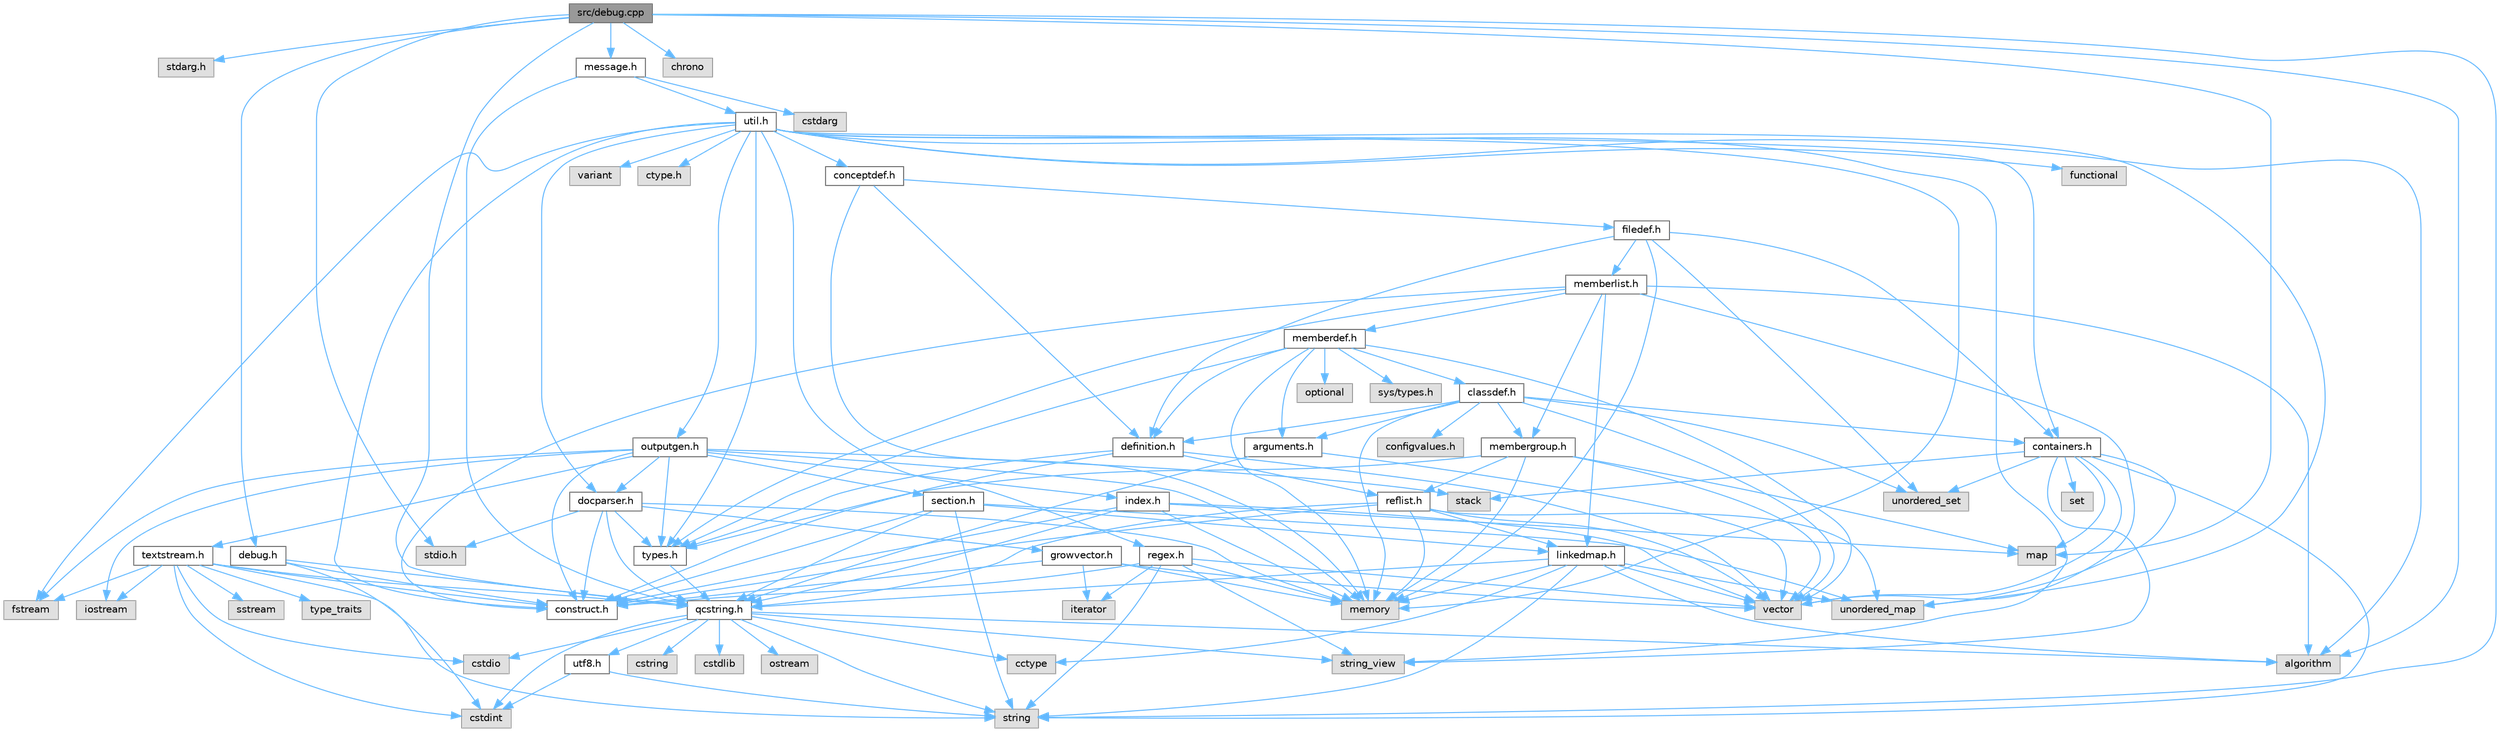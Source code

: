 digraph "src/debug.cpp"
{
 // INTERACTIVE_SVG=YES
 // LATEX_PDF_SIZE
  bgcolor="transparent";
  edge [fontname=Helvetica,fontsize=10,labelfontname=Helvetica,labelfontsize=10];
  node [fontname=Helvetica,fontsize=10,shape=box,height=0.2,width=0.4];
  Node1 [id="Node000001",label="src/debug.cpp",height=0.2,width=0.4,color="gray40", fillcolor="grey60", style="filled", fontcolor="black",tooltip=" "];
  Node1 -> Node2 [id="edge1_Node000001_Node000002",color="steelblue1",style="solid",tooltip=" "];
  Node2 [id="Node000002",label="stdarg.h",height=0.2,width=0.4,color="grey60", fillcolor="#E0E0E0", style="filled",tooltip=" "];
  Node1 -> Node3 [id="edge2_Node000001_Node000003",color="steelblue1",style="solid",tooltip=" "];
  Node3 [id="Node000003",label="algorithm",height=0.2,width=0.4,color="grey60", fillcolor="#E0E0E0", style="filled",tooltip=" "];
  Node1 -> Node4 [id="edge3_Node000001_Node000004",color="steelblue1",style="solid",tooltip=" "];
  Node4 [id="Node000004",label="stdio.h",height=0.2,width=0.4,color="grey60", fillcolor="#E0E0E0", style="filled",tooltip=" "];
  Node1 -> Node5 [id="edge4_Node000001_Node000005",color="steelblue1",style="solid",tooltip=" "];
  Node5 [id="Node000005",label="map",height=0.2,width=0.4,color="grey60", fillcolor="#E0E0E0", style="filled",tooltip=" "];
  Node1 -> Node6 [id="edge5_Node000001_Node000006",color="steelblue1",style="solid",tooltip=" "];
  Node6 [id="Node000006",label="string",height=0.2,width=0.4,color="grey60", fillcolor="#E0E0E0", style="filled",tooltip=" "];
  Node1 -> Node7 [id="edge6_Node000001_Node000007",color="steelblue1",style="solid",tooltip=" "];
  Node7 [id="Node000007",label="chrono",height=0.2,width=0.4,color="grey60", fillcolor="#E0E0E0", style="filled",tooltip=" "];
  Node1 -> Node8 [id="edge7_Node000001_Node000008",color="steelblue1",style="solid",tooltip=" "];
  Node8 [id="Node000008",label="debug.h",height=0.2,width=0.4,color="grey40", fillcolor="white", style="filled",URL="$db/d16/debug_8h.html",tooltip=" "];
  Node8 -> Node9 [id="edge8_Node000008_Node000009",color="steelblue1",style="solid",tooltip=" "];
  Node9 [id="Node000009",label="cstdint",height=0.2,width=0.4,color="grey60", fillcolor="#E0E0E0", style="filled",tooltip=" "];
  Node8 -> Node10 [id="edge9_Node000008_Node000010",color="steelblue1",style="solid",tooltip=" "];
  Node10 [id="Node000010",label="qcstring.h",height=0.2,width=0.4,color="grey40", fillcolor="white", style="filled",URL="$d7/d5c/qcstring_8h.html",tooltip=" "];
  Node10 -> Node6 [id="edge10_Node000010_Node000006",color="steelblue1",style="solid",tooltip=" "];
  Node10 -> Node11 [id="edge11_Node000010_Node000011",color="steelblue1",style="solid",tooltip=" "];
  Node11 [id="Node000011",label="string_view",height=0.2,width=0.4,color="grey60", fillcolor="#E0E0E0", style="filled",tooltip=" "];
  Node10 -> Node3 [id="edge12_Node000010_Node000003",color="steelblue1",style="solid",tooltip=" "];
  Node10 -> Node12 [id="edge13_Node000010_Node000012",color="steelblue1",style="solid",tooltip=" "];
  Node12 [id="Node000012",label="cctype",height=0.2,width=0.4,color="grey60", fillcolor="#E0E0E0", style="filled",tooltip=" "];
  Node10 -> Node13 [id="edge14_Node000010_Node000013",color="steelblue1",style="solid",tooltip=" "];
  Node13 [id="Node000013",label="cstring",height=0.2,width=0.4,color="grey60", fillcolor="#E0E0E0", style="filled",tooltip=" "];
  Node10 -> Node14 [id="edge15_Node000010_Node000014",color="steelblue1",style="solid",tooltip=" "];
  Node14 [id="Node000014",label="cstdio",height=0.2,width=0.4,color="grey60", fillcolor="#E0E0E0", style="filled",tooltip=" "];
  Node10 -> Node15 [id="edge16_Node000010_Node000015",color="steelblue1",style="solid",tooltip=" "];
  Node15 [id="Node000015",label="cstdlib",height=0.2,width=0.4,color="grey60", fillcolor="#E0E0E0", style="filled",tooltip=" "];
  Node10 -> Node9 [id="edge17_Node000010_Node000009",color="steelblue1",style="solid",tooltip=" "];
  Node10 -> Node16 [id="edge18_Node000010_Node000016",color="steelblue1",style="solid",tooltip=" "];
  Node16 [id="Node000016",label="ostream",height=0.2,width=0.4,color="grey60", fillcolor="#E0E0E0", style="filled",tooltip=" "];
  Node10 -> Node17 [id="edge19_Node000010_Node000017",color="steelblue1",style="solid",tooltip=" "];
  Node17 [id="Node000017",label="utf8.h",height=0.2,width=0.4,color="grey40", fillcolor="white", style="filled",URL="$db/d7c/utf8_8h.html",tooltip="Various UTF8 related helper functions."];
  Node17 -> Node9 [id="edge20_Node000017_Node000009",color="steelblue1",style="solid",tooltip=" "];
  Node17 -> Node6 [id="edge21_Node000017_Node000006",color="steelblue1",style="solid",tooltip=" "];
  Node8 -> Node18 [id="edge22_Node000008_Node000018",color="steelblue1",style="solid",tooltip=" "];
  Node18 [id="Node000018",label="construct.h",height=0.2,width=0.4,color="grey40", fillcolor="white", style="filled",URL="$d7/dfc/construct_8h.html",tooltip=" "];
  Node1 -> Node19 [id="edge23_Node000001_Node000019",color="steelblue1",style="solid",tooltip=" "];
  Node19 [id="Node000019",label="message.h",height=0.2,width=0.4,color="grey40", fillcolor="white", style="filled",URL="$d2/d0d/message_8h.html",tooltip=" "];
  Node19 -> Node20 [id="edge24_Node000019_Node000020",color="steelblue1",style="solid",tooltip=" "];
  Node20 [id="Node000020",label="cstdarg",height=0.2,width=0.4,color="grey60", fillcolor="#E0E0E0", style="filled",tooltip=" "];
  Node19 -> Node10 [id="edge25_Node000019_Node000010",color="steelblue1",style="solid",tooltip=" "];
  Node19 -> Node21 [id="edge26_Node000019_Node000021",color="steelblue1",style="solid",tooltip=" "];
  Node21 [id="Node000021",label="util.h",height=0.2,width=0.4,color="grey40", fillcolor="white", style="filled",URL="$d8/d3c/util_8h.html",tooltip="A bunch of utility functions."];
  Node21 -> Node22 [id="edge27_Node000021_Node000022",color="steelblue1",style="solid",tooltip=" "];
  Node22 [id="Node000022",label="memory",height=0.2,width=0.4,color="grey60", fillcolor="#E0E0E0", style="filled",tooltip=" "];
  Node21 -> Node23 [id="edge28_Node000021_Node000023",color="steelblue1",style="solid",tooltip=" "];
  Node23 [id="Node000023",label="unordered_map",height=0.2,width=0.4,color="grey60", fillcolor="#E0E0E0", style="filled",tooltip=" "];
  Node21 -> Node3 [id="edge29_Node000021_Node000003",color="steelblue1",style="solid",tooltip=" "];
  Node21 -> Node24 [id="edge30_Node000021_Node000024",color="steelblue1",style="solid",tooltip=" "];
  Node24 [id="Node000024",label="functional",height=0.2,width=0.4,color="grey60", fillcolor="#E0E0E0", style="filled",tooltip=" "];
  Node21 -> Node25 [id="edge31_Node000021_Node000025",color="steelblue1",style="solid",tooltip=" "];
  Node25 [id="Node000025",label="fstream",height=0.2,width=0.4,color="grey60", fillcolor="#E0E0E0", style="filled",tooltip=" "];
  Node21 -> Node26 [id="edge32_Node000021_Node000026",color="steelblue1",style="solid",tooltip=" "];
  Node26 [id="Node000026",label="variant",height=0.2,width=0.4,color="grey60", fillcolor="#E0E0E0", style="filled",tooltip=" "];
  Node21 -> Node11 [id="edge33_Node000021_Node000011",color="steelblue1",style="solid",tooltip=" "];
  Node21 -> Node27 [id="edge34_Node000021_Node000027",color="steelblue1",style="solid",tooltip=" "];
  Node27 [id="Node000027",label="ctype.h",height=0.2,width=0.4,color="grey60", fillcolor="#E0E0E0", style="filled",tooltip=" "];
  Node21 -> Node28 [id="edge35_Node000021_Node000028",color="steelblue1",style="solid",tooltip=" "];
  Node28 [id="Node000028",label="types.h",height=0.2,width=0.4,color="grey40", fillcolor="white", style="filled",URL="$d9/d49/types_8h.html",tooltip="This file contains a number of basic enums and types."];
  Node28 -> Node10 [id="edge36_Node000028_Node000010",color="steelblue1",style="solid",tooltip=" "];
  Node21 -> Node29 [id="edge37_Node000021_Node000029",color="steelblue1",style="solid",tooltip=" "];
  Node29 [id="Node000029",label="docparser.h",height=0.2,width=0.4,color="grey40", fillcolor="white", style="filled",URL="$de/d9c/docparser_8h.html",tooltip=" "];
  Node29 -> Node4 [id="edge38_Node000029_Node000004",color="steelblue1",style="solid",tooltip=" "];
  Node29 -> Node22 [id="edge39_Node000029_Node000022",color="steelblue1",style="solid",tooltip=" "];
  Node29 -> Node10 [id="edge40_Node000029_Node000010",color="steelblue1",style="solid",tooltip=" "];
  Node29 -> Node30 [id="edge41_Node000029_Node000030",color="steelblue1",style="solid",tooltip=" "];
  Node30 [id="Node000030",label="growvector.h",height=0.2,width=0.4,color="grey40", fillcolor="white", style="filled",URL="$d7/d50/growvector_8h.html",tooltip=" "];
  Node30 -> Node31 [id="edge42_Node000030_Node000031",color="steelblue1",style="solid",tooltip=" "];
  Node31 [id="Node000031",label="vector",height=0.2,width=0.4,color="grey60", fillcolor="#E0E0E0", style="filled",tooltip=" "];
  Node30 -> Node22 [id="edge43_Node000030_Node000022",color="steelblue1",style="solid",tooltip=" "];
  Node30 -> Node32 [id="edge44_Node000030_Node000032",color="steelblue1",style="solid",tooltip=" "];
  Node32 [id="Node000032",label="iterator",height=0.2,width=0.4,color="grey60", fillcolor="#E0E0E0", style="filled",tooltip=" "];
  Node30 -> Node18 [id="edge45_Node000030_Node000018",color="steelblue1",style="solid",tooltip=" "];
  Node29 -> Node18 [id="edge46_Node000029_Node000018",color="steelblue1",style="solid",tooltip=" "];
  Node29 -> Node28 [id="edge47_Node000029_Node000028",color="steelblue1",style="solid",tooltip=" "];
  Node21 -> Node33 [id="edge48_Node000021_Node000033",color="steelblue1",style="solid",tooltip=" "];
  Node33 [id="Node000033",label="containers.h",height=0.2,width=0.4,color="grey40", fillcolor="white", style="filled",URL="$d5/d75/containers_8h.html",tooltip=" "];
  Node33 -> Node31 [id="edge49_Node000033_Node000031",color="steelblue1",style="solid",tooltip=" "];
  Node33 -> Node6 [id="edge50_Node000033_Node000006",color="steelblue1",style="solid",tooltip=" "];
  Node33 -> Node11 [id="edge51_Node000033_Node000011",color="steelblue1",style="solid",tooltip=" "];
  Node33 -> Node34 [id="edge52_Node000033_Node000034",color="steelblue1",style="solid",tooltip=" "];
  Node34 [id="Node000034",label="set",height=0.2,width=0.4,color="grey60", fillcolor="#E0E0E0", style="filled",tooltip=" "];
  Node33 -> Node5 [id="edge53_Node000033_Node000005",color="steelblue1",style="solid",tooltip=" "];
  Node33 -> Node35 [id="edge54_Node000033_Node000035",color="steelblue1",style="solid",tooltip=" "];
  Node35 [id="Node000035",label="unordered_set",height=0.2,width=0.4,color="grey60", fillcolor="#E0E0E0", style="filled",tooltip=" "];
  Node33 -> Node23 [id="edge55_Node000033_Node000023",color="steelblue1",style="solid",tooltip=" "];
  Node33 -> Node36 [id="edge56_Node000033_Node000036",color="steelblue1",style="solid",tooltip=" "];
  Node36 [id="Node000036",label="stack",height=0.2,width=0.4,color="grey60", fillcolor="#E0E0E0", style="filled",tooltip=" "];
  Node21 -> Node37 [id="edge57_Node000021_Node000037",color="steelblue1",style="solid",tooltip=" "];
  Node37 [id="Node000037",label="outputgen.h",height=0.2,width=0.4,color="grey40", fillcolor="white", style="filled",URL="$df/d06/outputgen_8h.html",tooltip=" "];
  Node37 -> Node22 [id="edge58_Node000037_Node000022",color="steelblue1",style="solid",tooltip=" "];
  Node37 -> Node36 [id="edge59_Node000037_Node000036",color="steelblue1",style="solid",tooltip=" "];
  Node37 -> Node38 [id="edge60_Node000037_Node000038",color="steelblue1",style="solid",tooltip=" "];
  Node38 [id="Node000038",label="iostream",height=0.2,width=0.4,color="grey60", fillcolor="#E0E0E0", style="filled",tooltip=" "];
  Node37 -> Node25 [id="edge61_Node000037_Node000025",color="steelblue1",style="solid",tooltip=" "];
  Node37 -> Node28 [id="edge62_Node000037_Node000028",color="steelblue1",style="solid",tooltip=" "];
  Node37 -> Node39 [id="edge63_Node000037_Node000039",color="steelblue1",style="solid",tooltip=" "];
  Node39 [id="Node000039",label="index.h",height=0.2,width=0.4,color="grey40", fillcolor="white", style="filled",URL="$d1/db5/index_8h.html",tooltip=" "];
  Node39 -> Node22 [id="edge64_Node000039_Node000022",color="steelblue1",style="solid",tooltip=" "];
  Node39 -> Node31 [id="edge65_Node000039_Node000031",color="steelblue1",style="solid",tooltip=" "];
  Node39 -> Node5 [id="edge66_Node000039_Node000005",color="steelblue1",style="solid",tooltip=" "];
  Node39 -> Node10 [id="edge67_Node000039_Node000010",color="steelblue1",style="solid",tooltip=" "];
  Node39 -> Node18 [id="edge68_Node000039_Node000018",color="steelblue1",style="solid",tooltip=" "];
  Node37 -> Node40 [id="edge69_Node000037_Node000040",color="steelblue1",style="solid",tooltip=" "];
  Node40 [id="Node000040",label="section.h",height=0.2,width=0.4,color="grey40", fillcolor="white", style="filled",URL="$d1/d2a/section_8h.html",tooltip=" "];
  Node40 -> Node6 [id="edge70_Node000040_Node000006",color="steelblue1",style="solid",tooltip=" "];
  Node40 -> Node23 [id="edge71_Node000040_Node000023",color="steelblue1",style="solid",tooltip=" "];
  Node40 -> Node10 [id="edge72_Node000040_Node000010",color="steelblue1",style="solid",tooltip=" "];
  Node40 -> Node41 [id="edge73_Node000040_Node000041",color="steelblue1",style="solid",tooltip=" "];
  Node41 [id="Node000041",label="linkedmap.h",height=0.2,width=0.4,color="grey40", fillcolor="white", style="filled",URL="$da/de1/linkedmap_8h.html",tooltip=" "];
  Node41 -> Node23 [id="edge74_Node000041_Node000023",color="steelblue1",style="solid",tooltip=" "];
  Node41 -> Node31 [id="edge75_Node000041_Node000031",color="steelblue1",style="solid",tooltip=" "];
  Node41 -> Node22 [id="edge76_Node000041_Node000022",color="steelblue1",style="solid",tooltip=" "];
  Node41 -> Node6 [id="edge77_Node000041_Node000006",color="steelblue1",style="solid",tooltip=" "];
  Node41 -> Node3 [id="edge78_Node000041_Node000003",color="steelblue1",style="solid",tooltip=" "];
  Node41 -> Node12 [id="edge79_Node000041_Node000012",color="steelblue1",style="solid",tooltip=" "];
  Node41 -> Node10 [id="edge80_Node000041_Node000010",color="steelblue1",style="solid",tooltip=" "];
  Node40 -> Node18 [id="edge81_Node000040_Node000018",color="steelblue1",style="solid",tooltip=" "];
  Node37 -> Node42 [id="edge82_Node000037_Node000042",color="steelblue1",style="solid",tooltip=" "];
  Node42 [id="Node000042",label="textstream.h",height=0.2,width=0.4,color="grey40", fillcolor="white", style="filled",URL="$d4/d7d/textstream_8h.html",tooltip=" "];
  Node42 -> Node6 [id="edge83_Node000042_Node000006",color="steelblue1",style="solid",tooltip=" "];
  Node42 -> Node38 [id="edge84_Node000042_Node000038",color="steelblue1",style="solid",tooltip=" "];
  Node42 -> Node43 [id="edge85_Node000042_Node000043",color="steelblue1",style="solid",tooltip=" "];
  Node43 [id="Node000043",label="sstream",height=0.2,width=0.4,color="grey60", fillcolor="#E0E0E0", style="filled",tooltip=" "];
  Node42 -> Node9 [id="edge86_Node000042_Node000009",color="steelblue1",style="solid",tooltip=" "];
  Node42 -> Node14 [id="edge87_Node000042_Node000014",color="steelblue1",style="solid",tooltip=" "];
  Node42 -> Node25 [id="edge88_Node000042_Node000025",color="steelblue1",style="solid",tooltip=" "];
  Node42 -> Node44 [id="edge89_Node000042_Node000044",color="steelblue1",style="solid",tooltip=" "];
  Node44 [id="Node000044",label="type_traits",height=0.2,width=0.4,color="grey60", fillcolor="#E0E0E0", style="filled",tooltip=" "];
  Node42 -> Node10 [id="edge90_Node000042_Node000010",color="steelblue1",style="solid",tooltip=" "];
  Node42 -> Node18 [id="edge91_Node000042_Node000018",color="steelblue1",style="solid",tooltip=" "];
  Node37 -> Node29 [id="edge92_Node000037_Node000029",color="steelblue1",style="solid",tooltip=" "];
  Node37 -> Node18 [id="edge93_Node000037_Node000018",color="steelblue1",style="solid",tooltip=" "];
  Node21 -> Node45 [id="edge94_Node000021_Node000045",color="steelblue1",style="solid",tooltip=" "];
  Node45 [id="Node000045",label="regex.h",height=0.2,width=0.4,color="grey40", fillcolor="white", style="filled",URL="$d1/d21/regex_8h.html",tooltip=" "];
  Node45 -> Node22 [id="edge95_Node000045_Node000022",color="steelblue1",style="solid",tooltip=" "];
  Node45 -> Node6 [id="edge96_Node000045_Node000006",color="steelblue1",style="solid",tooltip=" "];
  Node45 -> Node11 [id="edge97_Node000045_Node000011",color="steelblue1",style="solid",tooltip=" "];
  Node45 -> Node31 [id="edge98_Node000045_Node000031",color="steelblue1",style="solid",tooltip=" "];
  Node45 -> Node32 [id="edge99_Node000045_Node000032",color="steelblue1",style="solid",tooltip=" "];
  Node45 -> Node18 [id="edge100_Node000045_Node000018",color="steelblue1",style="solid",tooltip=" "];
  Node21 -> Node46 [id="edge101_Node000021_Node000046",color="steelblue1",style="solid",tooltip=" "];
  Node46 [id="Node000046",label="conceptdef.h",height=0.2,width=0.4,color="grey40", fillcolor="white", style="filled",URL="$da/df1/conceptdef_8h.html",tooltip=" "];
  Node46 -> Node22 [id="edge102_Node000046_Node000022",color="steelblue1",style="solid",tooltip=" "];
  Node46 -> Node47 [id="edge103_Node000046_Node000047",color="steelblue1",style="solid",tooltip=" "];
  Node47 [id="Node000047",label="definition.h",height=0.2,width=0.4,color="grey40", fillcolor="white", style="filled",URL="$df/da1/definition_8h.html",tooltip=" "];
  Node47 -> Node31 [id="edge104_Node000047_Node000031",color="steelblue1",style="solid",tooltip=" "];
  Node47 -> Node28 [id="edge105_Node000047_Node000028",color="steelblue1",style="solid",tooltip=" "];
  Node47 -> Node48 [id="edge106_Node000047_Node000048",color="steelblue1",style="solid",tooltip=" "];
  Node48 [id="Node000048",label="reflist.h",height=0.2,width=0.4,color="grey40", fillcolor="white", style="filled",URL="$d1/d02/reflist_8h.html",tooltip=" "];
  Node48 -> Node31 [id="edge107_Node000048_Node000031",color="steelblue1",style="solid",tooltip=" "];
  Node48 -> Node23 [id="edge108_Node000048_Node000023",color="steelblue1",style="solid",tooltip=" "];
  Node48 -> Node22 [id="edge109_Node000048_Node000022",color="steelblue1",style="solid",tooltip=" "];
  Node48 -> Node10 [id="edge110_Node000048_Node000010",color="steelblue1",style="solid",tooltip=" "];
  Node48 -> Node41 [id="edge111_Node000048_Node000041",color="steelblue1",style="solid",tooltip=" "];
  Node48 -> Node18 [id="edge112_Node000048_Node000018",color="steelblue1",style="solid",tooltip=" "];
  Node47 -> Node18 [id="edge113_Node000047_Node000018",color="steelblue1",style="solid",tooltip=" "];
  Node46 -> Node49 [id="edge114_Node000046_Node000049",color="steelblue1",style="solid",tooltip=" "];
  Node49 [id="Node000049",label="filedef.h",height=0.2,width=0.4,color="grey40", fillcolor="white", style="filled",URL="$d4/d3a/filedef_8h.html",tooltip=" "];
  Node49 -> Node22 [id="edge115_Node000049_Node000022",color="steelblue1",style="solid",tooltip=" "];
  Node49 -> Node35 [id="edge116_Node000049_Node000035",color="steelblue1",style="solid",tooltip=" "];
  Node49 -> Node47 [id="edge117_Node000049_Node000047",color="steelblue1",style="solid",tooltip=" "];
  Node49 -> Node50 [id="edge118_Node000049_Node000050",color="steelblue1",style="solid",tooltip=" "];
  Node50 [id="Node000050",label="memberlist.h",height=0.2,width=0.4,color="grey40", fillcolor="white", style="filled",URL="$dd/d78/memberlist_8h.html",tooltip=" "];
  Node50 -> Node31 [id="edge119_Node000050_Node000031",color="steelblue1",style="solid",tooltip=" "];
  Node50 -> Node3 [id="edge120_Node000050_Node000003",color="steelblue1",style="solid",tooltip=" "];
  Node50 -> Node51 [id="edge121_Node000050_Node000051",color="steelblue1",style="solid",tooltip=" "];
  Node51 [id="Node000051",label="memberdef.h",height=0.2,width=0.4,color="grey40", fillcolor="white", style="filled",URL="$d4/d46/memberdef_8h.html",tooltip=" "];
  Node51 -> Node31 [id="edge122_Node000051_Node000031",color="steelblue1",style="solid",tooltip=" "];
  Node51 -> Node22 [id="edge123_Node000051_Node000022",color="steelblue1",style="solid",tooltip=" "];
  Node51 -> Node52 [id="edge124_Node000051_Node000052",color="steelblue1",style="solid",tooltip=" "];
  Node52 [id="Node000052",label="optional",height=0.2,width=0.4,color="grey60", fillcolor="#E0E0E0", style="filled",tooltip=" "];
  Node51 -> Node53 [id="edge125_Node000051_Node000053",color="steelblue1",style="solid",tooltip=" "];
  Node53 [id="Node000053",label="sys/types.h",height=0.2,width=0.4,color="grey60", fillcolor="#E0E0E0", style="filled",tooltip=" "];
  Node51 -> Node28 [id="edge126_Node000051_Node000028",color="steelblue1",style="solid",tooltip=" "];
  Node51 -> Node47 [id="edge127_Node000051_Node000047",color="steelblue1",style="solid",tooltip=" "];
  Node51 -> Node54 [id="edge128_Node000051_Node000054",color="steelblue1",style="solid",tooltip=" "];
  Node54 [id="Node000054",label="arguments.h",height=0.2,width=0.4,color="grey40", fillcolor="white", style="filled",URL="$df/d9b/arguments_8h.html",tooltip=" "];
  Node54 -> Node31 [id="edge129_Node000054_Node000031",color="steelblue1",style="solid",tooltip=" "];
  Node54 -> Node10 [id="edge130_Node000054_Node000010",color="steelblue1",style="solid",tooltip=" "];
  Node51 -> Node55 [id="edge131_Node000051_Node000055",color="steelblue1",style="solid",tooltip=" "];
  Node55 [id="Node000055",label="classdef.h",height=0.2,width=0.4,color="grey40", fillcolor="white", style="filled",URL="$d1/da6/classdef_8h.html",tooltip=" "];
  Node55 -> Node22 [id="edge132_Node000055_Node000022",color="steelblue1",style="solid",tooltip=" "];
  Node55 -> Node31 [id="edge133_Node000055_Node000031",color="steelblue1",style="solid",tooltip=" "];
  Node55 -> Node35 [id="edge134_Node000055_Node000035",color="steelblue1",style="solid",tooltip=" "];
  Node55 -> Node33 [id="edge135_Node000055_Node000033",color="steelblue1",style="solid",tooltip=" "];
  Node55 -> Node47 [id="edge136_Node000055_Node000047",color="steelblue1",style="solid",tooltip=" "];
  Node55 -> Node54 [id="edge137_Node000055_Node000054",color="steelblue1",style="solid",tooltip=" "];
  Node55 -> Node56 [id="edge138_Node000055_Node000056",color="steelblue1",style="solid",tooltip=" "];
  Node56 [id="Node000056",label="membergroup.h",height=0.2,width=0.4,color="grey40", fillcolor="white", style="filled",URL="$d9/d11/membergroup_8h.html",tooltip=" "];
  Node56 -> Node31 [id="edge139_Node000056_Node000031",color="steelblue1",style="solid",tooltip=" "];
  Node56 -> Node5 [id="edge140_Node000056_Node000005",color="steelblue1",style="solid",tooltip=" "];
  Node56 -> Node22 [id="edge141_Node000056_Node000022",color="steelblue1",style="solid",tooltip=" "];
  Node56 -> Node28 [id="edge142_Node000056_Node000028",color="steelblue1",style="solid",tooltip=" "];
  Node56 -> Node48 [id="edge143_Node000056_Node000048",color="steelblue1",style="solid",tooltip=" "];
  Node55 -> Node57 [id="edge144_Node000055_Node000057",color="steelblue1",style="solid",tooltip=" "];
  Node57 [id="Node000057",label="configvalues.h",height=0.2,width=0.4,color="grey60", fillcolor="#E0E0E0", style="filled",tooltip=" "];
  Node50 -> Node41 [id="edge145_Node000050_Node000041",color="steelblue1",style="solid",tooltip=" "];
  Node50 -> Node28 [id="edge146_Node000050_Node000028",color="steelblue1",style="solid",tooltip=" "];
  Node50 -> Node56 [id="edge147_Node000050_Node000056",color="steelblue1",style="solid",tooltip=" "];
  Node50 -> Node18 [id="edge148_Node000050_Node000018",color="steelblue1",style="solid",tooltip=" "];
  Node49 -> Node33 [id="edge149_Node000049_Node000033",color="steelblue1",style="solid",tooltip=" "];
  Node21 -> Node18 [id="edge150_Node000021_Node000018",color="steelblue1",style="solid",tooltip=" "];
  Node1 -> Node10 [id="edge151_Node000001_Node000010",color="steelblue1",style="solid",tooltip=" "];
}
